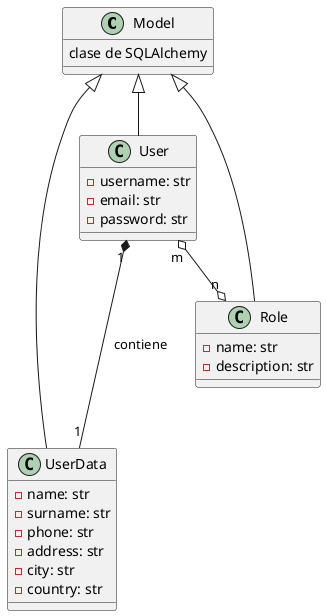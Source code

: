 @startuml Diagram de Clases
class Model {
 clase de SQLAlchemy
}

class User {
    - username: str
    - email: str
    - password: str
}

class UserData{
    - name: str
    - surname: str
    - phone: str
    - address: str
    - city: str
    - country: str
}

class Role {
    - name: str
    - description: str
}
Model <|-- User
Model <|-- Role
Model <|-- UserData
User "1" *--- "1" UserData : contiene
User "m" o--o "n" Role
@enduml